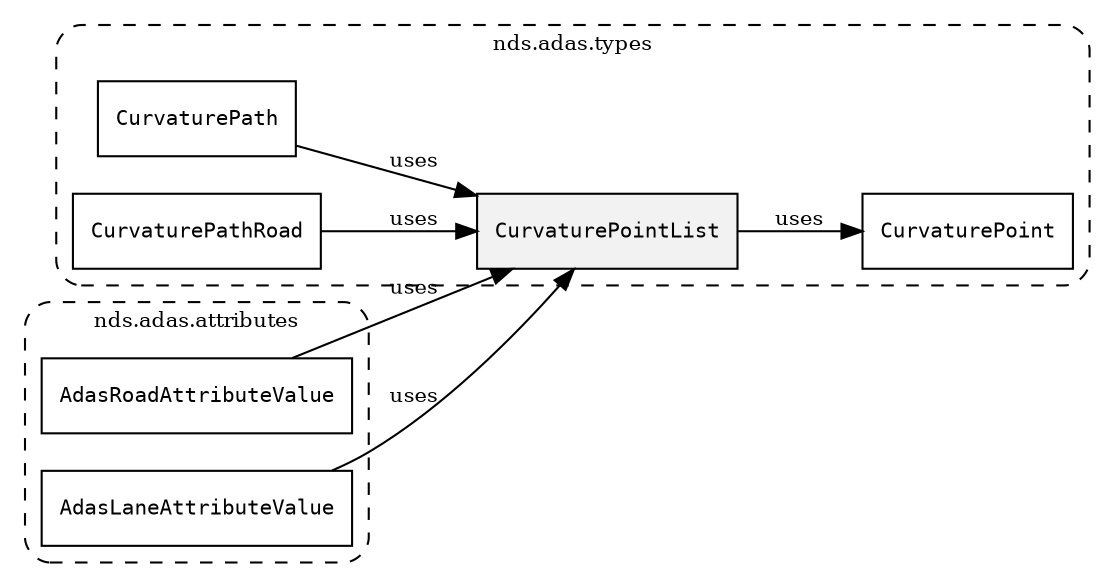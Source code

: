 /**
 * This dot file creates symbol collaboration diagram for CurvaturePointList.
 */
digraph ZSERIO
{
    node [shape=box, fontsize=10];
    rankdir="LR";
    fontsize=10;
    tooltip="CurvaturePointList collaboration diagram";

    subgraph "cluster_nds.adas.types"
    {
        style="dashed, rounded";
        label="nds.adas.types";
        tooltip="Package nds.adas.types";
        href="../../../content/packages/nds.adas.types.html#Package-nds-adas-types";
        target="_parent";

        "CurvaturePointList" [style="filled", fillcolor="#0000000D", target="_parent", label=<<font face="monospace"><table align="center" border="0" cellspacing="0" cellpadding="0"><tr><td href="../../../content/packages/nds.adas.types.html#Structure-CurvaturePointList" title="Structure defined in nds.adas.types">CurvaturePointList</td></tr></table></font>>];
        "CurvaturePoint" [target="_parent", label=<<font face="monospace"><table align="center" border="0" cellspacing="0" cellpadding="0"><tr><td href="../../../content/packages/nds.adas.types.html#Structure-CurvaturePoint" title="Structure defined in nds.adas.types">CurvaturePoint</td></tr></table></font>>];
        "CurvaturePath" [target="_parent", label=<<font face="monospace"><table align="center" border="0" cellspacing="0" cellpadding="0"><tr><td href="../../../content/packages/nds.adas.types.html#Structure-CurvaturePath" title="Structure defined in nds.adas.types">CurvaturePath</td></tr></table></font>>];
        "CurvaturePathRoad" [target="_parent", label=<<font face="monospace"><table align="center" border="0" cellspacing="0" cellpadding="0"><tr><td href="../../../content/packages/nds.adas.types.html#Structure-CurvaturePathRoad" title="Structure defined in nds.adas.types">CurvaturePathRoad</td></tr></table></font>>];
    }

    subgraph "cluster_nds.adas.attributes"
    {
        style="dashed, rounded";
        label="nds.adas.attributes";
        tooltip="Package nds.adas.attributes";
        href="../../../content/packages/nds.adas.attributes.html#Package-nds-adas-attributes";
        target="_parent";

        "AdasRoadAttributeValue" [target="_parent", label=<<font face="monospace"><table align="center" border="0" cellspacing="0" cellpadding="0"><tr><td href="../../../content/packages/nds.adas.attributes.html#Choice-AdasRoadAttributeValue" title="Choice defined in nds.adas.attributes">AdasRoadAttributeValue</td></tr></table></font>>];
        "AdasLaneAttributeValue" [target="_parent", label=<<font face="monospace"><table align="center" border="0" cellspacing="0" cellpadding="0"><tr><td href="../../../content/packages/nds.adas.attributes.html#Choice-AdasLaneAttributeValue" title="Choice defined in nds.adas.attributes">AdasLaneAttributeValue</td></tr></table></font>>];
    }

    "CurvaturePointList" -> "CurvaturePoint" [label="uses", fontsize=10];
    "AdasRoadAttributeValue" -> "CurvaturePointList" [label="uses", fontsize=10];
    "AdasLaneAttributeValue" -> "CurvaturePointList" [label="uses", fontsize=10];
    "CurvaturePath" -> "CurvaturePointList" [label="uses", fontsize=10];
    "CurvaturePathRoad" -> "CurvaturePointList" [label="uses", fontsize=10];
}
